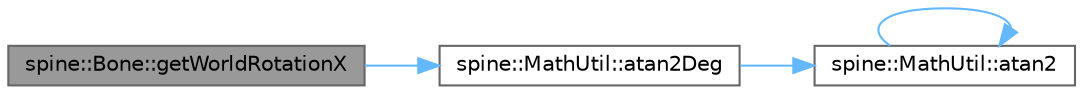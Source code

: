 digraph "spine::Bone::getWorldRotationX"
{
 // LATEX_PDF_SIZE
  bgcolor="transparent";
  edge [fontname=Helvetica,fontsize=10,labelfontname=Helvetica,labelfontsize=10];
  node [fontname=Helvetica,fontsize=10,shape=box,height=0.2,width=0.4];
  rankdir="LR";
  Node1 [id="Node000001",label="spine::Bone::getWorldRotationX",height=0.2,width=0.4,color="gray40", fillcolor="grey60", style="filled", fontcolor="black",tooltip=" "];
  Node1 -> Node2 [id="edge1_Node000001_Node000002",color="steelblue1",style="solid",tooltip=" "];
  Node2 [id="Node000002",label="spine::MathUtil::atan2Deg",height=0.2,width=0.4,color="grey40", fillcolor="white", style="filled",URL="$classspine_1_1_math_util.html#a783edfb25006a5361c86deb7daa50571",tooltip=" "];
  Node2 -> Node3 [id="edge2_Node000002_Node000003",color="steelblue1",style="solid",tooltip=" "];
  Node3 [id="Node000003",label="spine::MathUtil::atan2",height=0.2,width=0.4,color="grey40", fillcolor="white", style="filled",URL="$classspine_1_1_math_util.html#a62cc50ea42400d975b8ad4c669ee1e91",tooltip=" "];
  Node3 -> Node3 [id="edge3_Node000003_Node000003",color="steelblue1",style="solid",tooltip=" "];
}
